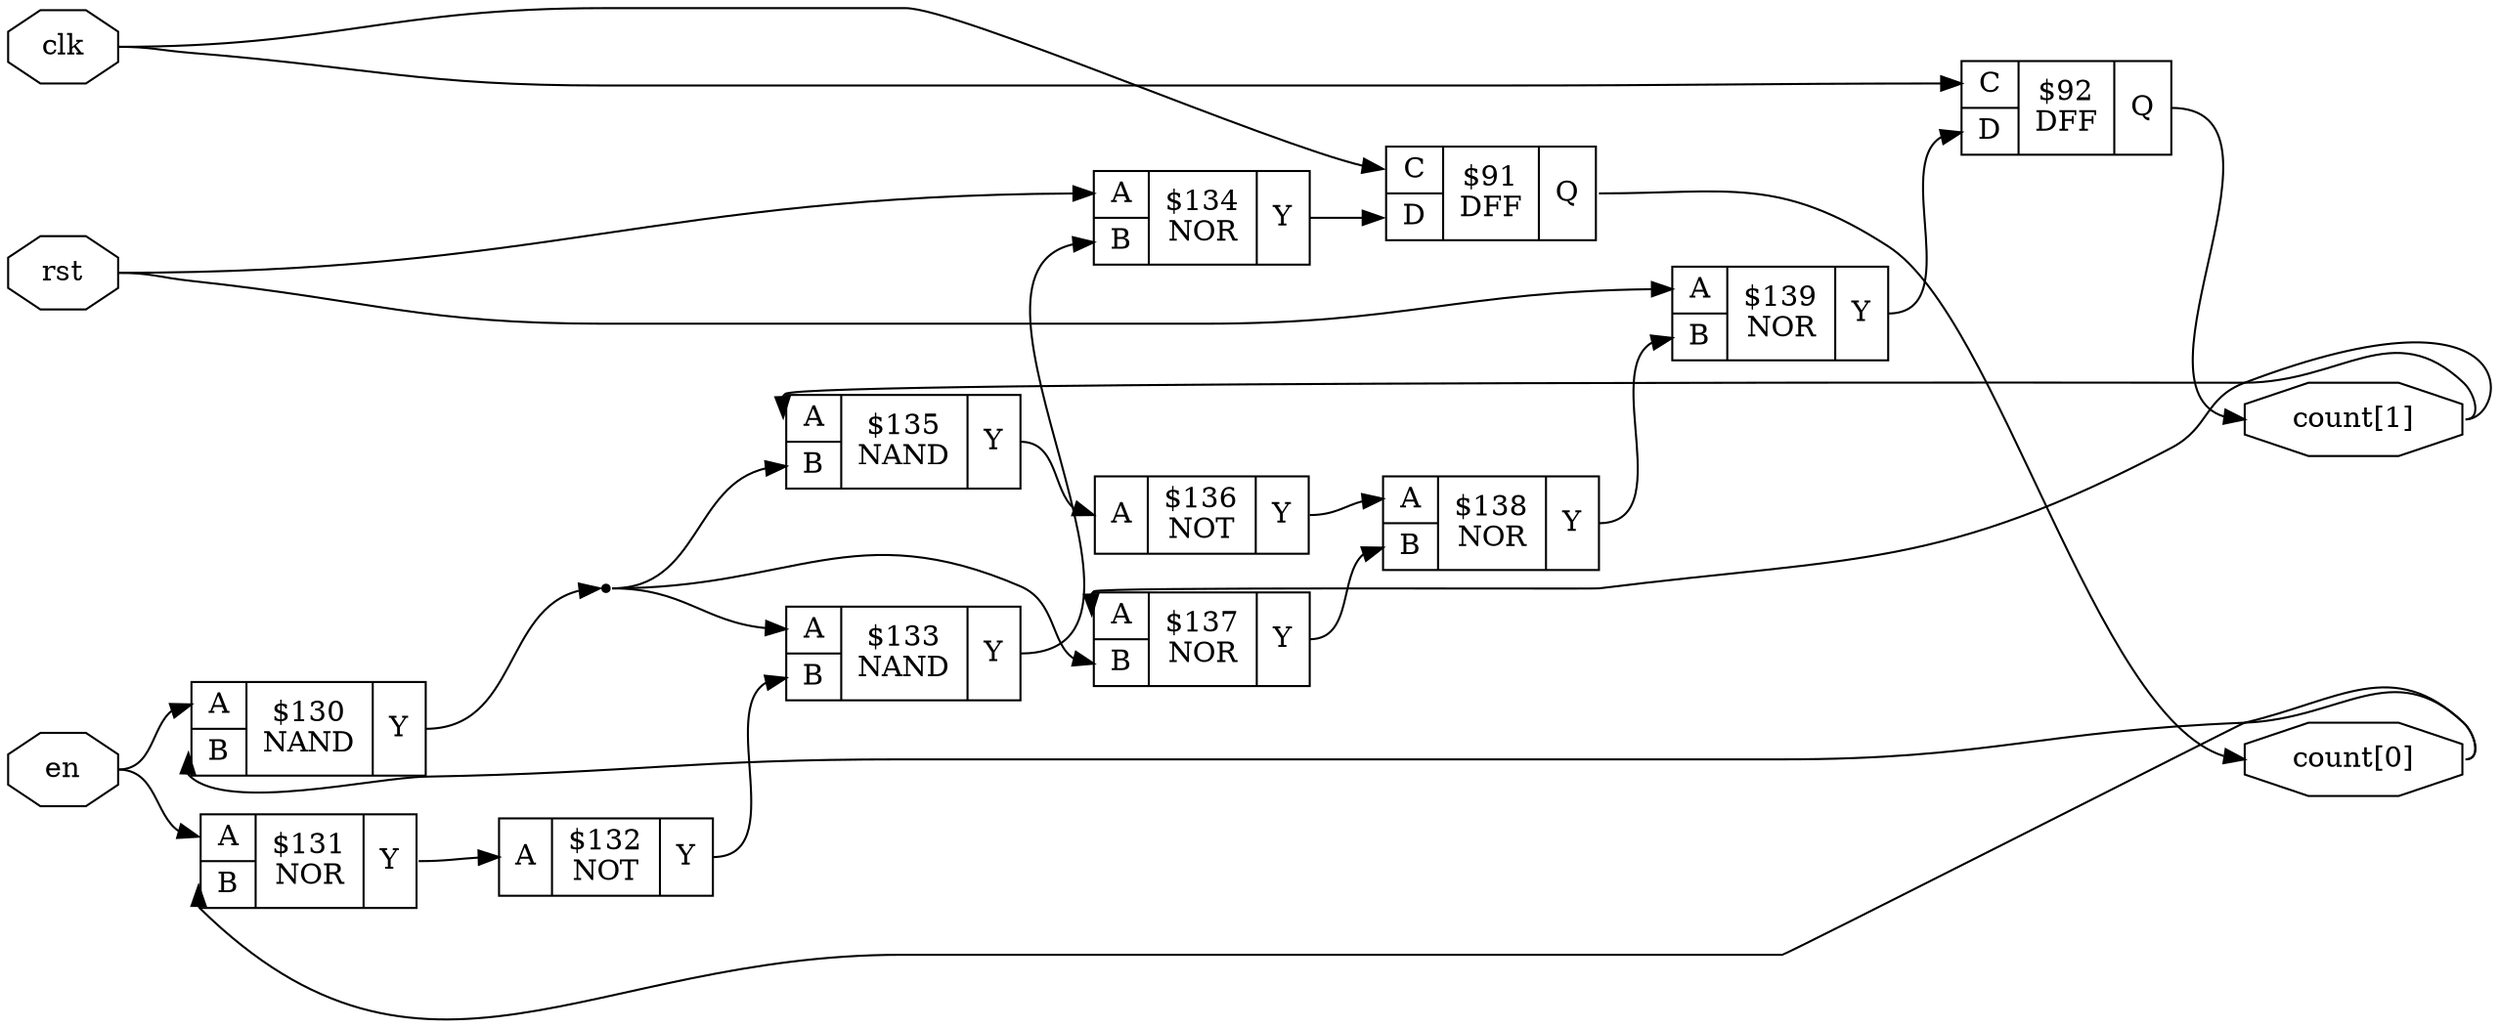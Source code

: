 digraph "counter" {
rankdir="LR";
remincross=true;
n11 [ shape=octagon, label="clk", color="black", fontcolor="black" ];
n12 [ shape=octagon, label="count[0]", color="black", fontcolor="black" ];
n13 [ shape=octagon, label="count[1]", color="black", fontcolor="black" ];
n14 [ shape=octagon, label="en", color="black", fontcolor="black" ];
n15 [ shape=octagon, label="rst", color="black", fontcolor="black" ];
{ rank="source"; n11; n14; n15;}
{ rank="sink"; n12; n13;}
c19 [ shape=record, label="{{<p16> A|<p17> B}|$130\nNAND|{<p18> Y}}",  ];
c20 [ shape=record, label="{{<p16> A|<p17> B}|$131\nNOR|{<p18> Y}}",  ];
c21 [ shape=record, label="{{<p16> A}|$132\nNOT|{<p18> Y}}",  ];
c22 [ shape=record, label="{{<p16> A|<p17> B}|$133\nNAND|{<p18> Y}}",  ];
c23 [ shape=record, label="{{<p16> A|<p17> B}|$134\nNOR|{<p18> Y}}",  ];
c24 [ shape=record, label="{{<p16> A|<p17> B}|$135\nNAND|{<p18> Y}}",  ];
c25 [ shape=record, label="{{<p16> A}|$136\nNOT|{<p18> Y}}",  ];
c26 [ shape=record, label="{{<p16> A|<p17> B}|$137\nNOR|{<p18> Y}}",  ];
c27 [ shape=record, label="{{<p16> A|<p17> B}|$138\nNOR|{<p18> Y}}",  ];
c28 [ shape=record, label="{{<p16> A|<p17> B}|$139\nNOR|{<p18> Y}}",  ];
c32 [ shape=record, label="{{<p29> C|<p30> D}|$91\nDFF|{<p31> Q}}",  ];
c33 [ shape=record, label="{{<p29> C|<p30> D}|$92\nDFF|{<p31> Q}}",  ];
c23:p18:e -> c32:p30:w [color="black", fontcolor="black", label=""];
c21:p18:e -> c22:p17:w [color="black", fontcolor="black", label=""];
n11:e -> c32:p29:w [color="black", fontcolor="black", label=""];
n11:e -> c33:p29:w [color="black", fontcolor="black", label=""];
c32:p31:e -> n12:w [color="black", fontcolor="black", label=""];
n12:e -> c19:p17:w [color="black", fontcolor="black", label=""];
n12:e -> c20:p17:w [color="black", fontcolor="black", label=""];
c33:p31:e -> n13:w [color="black", fontcolor="black", label=""];
n13:e -> c24:p16:w [color="black", fontcolor="black", label=""];
n13:e -> c26:p16:w [color="black", fontcolor="black", label=""];
n14:e -> c19:p16:w [color="black", fontcolor="black", label=""];
n14:e -> c20:p16:w [color="black", fontcolor="black", label=""];
n15:e -> c23:p16:w [color="black", fontcolor="black", label=""];
n15:e -> c28:p16:w [color="black", fontcolor="black", label=""];
c28:p18:e -> c33:p30:w [color="black", fontcolor="black", label=""];
c22:p18:e -> c23:p17:w [color="black", fontcolor="black", label=""];
c24:p18:e -> c25:p16:w [color="black", fontcolor="black", label=""];
c25:p18:e -> c27:p16:w [color="black", fontcolor="black", label=""];
c26:p18:e -> c27:p17:w [color="black", fontcolor="black", label=""];
c27:p18:e -> c28:p17:w [color="black", fontcolor="black", label=""];
n8 [ shape=point ];
c19:p18:e -> n8:w [color="black", fontcolor="black", label=""];
n8:e -> c22:p16:w [color="black", fontcolor="black", label=""];
n8:e -> c24:p17:w [color="black", fontcolor="black", label=""];
n8:e -> c26:p17:w [color="black", fontcolor="black", label=""];
c20:p18:e -> c21:p16:w [color="black", fontcolor="black", label=""];
}
